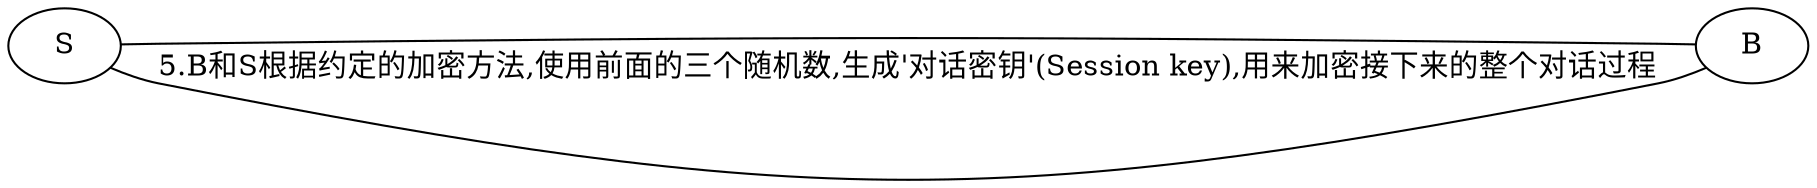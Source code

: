 graph g{
rankdir=LR
"S" -- "B"
"B" -- "S"[label="5.B和S根据约定的加密方法,使用前面的三个随机数,生成'对话密钥'(Session key),用来加密接下来的整个对话过程"]
}
